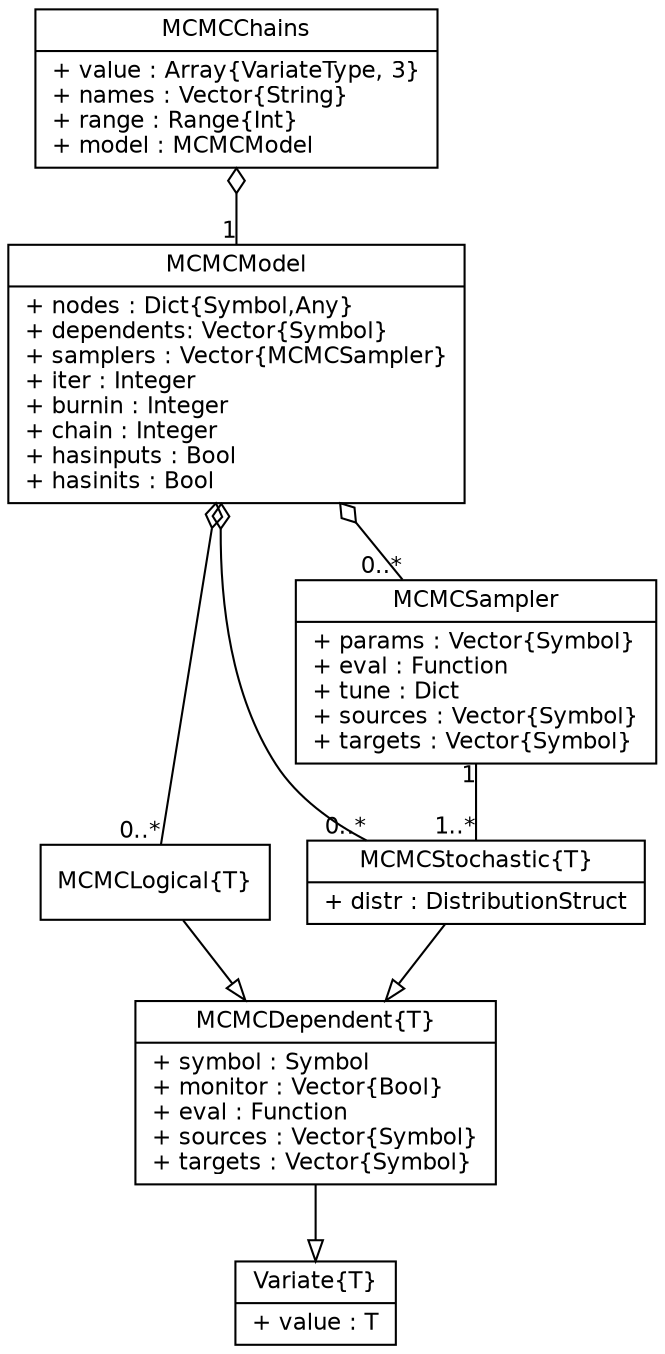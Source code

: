graph MCMC {
	fontname = "Helvetica"
	fontsize = 11
	overlap = scalexy
	sep = "+0,26"

	node [fontname = "Helvetica", fontsize = 11, shape = record]

	edge [fontname = "Helvetica", fontsize = 11, dir = both, arrowtail = none, arrowhead = none]

	Variate [label = "{Variate\{T\}|+ value : T\l}"]

	MCMCDependent [label = "{MCMCDependent\{T\}|+ symbol : Symbol\l+ monitor : Vector\{Bool\}\l+ eval : Function\l+ sources : Vector\{Symbol\}\l+ targets : Vector\{Symbol\}\l}"]
	
	MCMCLogical [label = "{MCMCLogical\{T\}}"]
	
	MCMCStochastic [label = "{MCMCStochastic\{T\}|+ distr : DistributionStruct\l}"]

	MCMCSampler [label = "{MCMCSampler|+ params : Vector\{Symbol\}\l+ eval : Function\l+ tune : Dict\l+ sources : Vector\{Symbol\}\l+ targets : Vector\{Symbol\}\l}"]
	
	MCMCModel [label = "{MCMCModel|+ nodes : Dict\{Symbol,Any\}\l+ dependents: Vector\{Symbol\}\l+ samplers : Vector\{MCMCSampler\}\l+ iter : Integer\l+ burnin : Integer\l+ chain : Integer\l+ hasinputs : Bool\l+ hasinits : Bool\l}"]
	
	MCMCChains [label = "{MCMCChains|+ value : Array\{VariateType, 3\}\l+ names : Vector\{String\}\l+ range : Range\{Int\}\l+ model : MCMCModel\l}"]

	MCMCDependent -- Variate[len = 0.8, arrowhead = empty]
	MCMCLogical -- MCMCDependent[arrowhead = empty]
	MCMCStochastic -- MCMCDependent[arrowhead = empty]
	MCMCSampler -- MCMCStochastic[len = 1.2, taillabel = "1", headlabel = "1..*"]
	MCMCModel -- MCMCSampler[arrowtail = odiamond, headlabel = "0..*"]
	MCMCModel -- MCMCLogical[arrowtail = odiamond, headlabel = "0..*"]
	MCMCModel -- MCMCStochastic[arrowtail = odiamond, headlabel = "0..*"]
	MCMCChains -- MCMCModel[len = 1.2, arrowtail = odiamond, headlabel = "1"]

}
